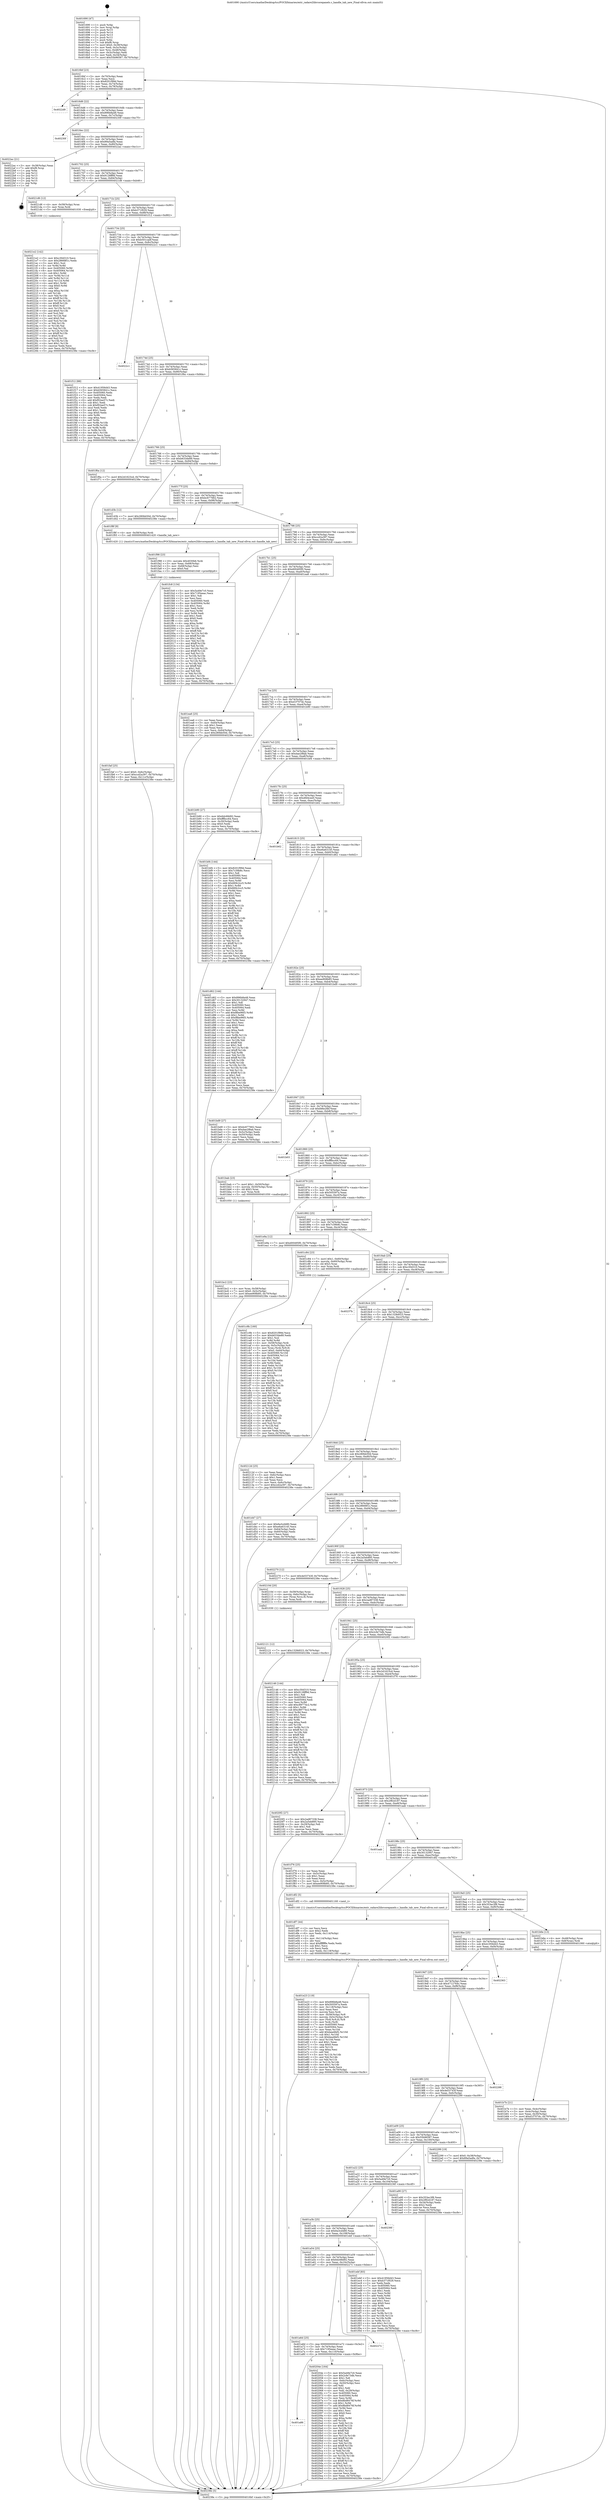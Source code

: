 digraph "0x401690" {
  label = "0x401690 (/mnt/c/Users/mathe/Desktop/tcc/POCII/binaries/extr_radare2librcorepanels.c_handle_tab_new_Final-ollvm.out::main(0))"
  labelloc = "t"
  node[shape=record]

  Entry [label="",width=0.3,height=0.3,shape=circle,fillcolor=black,style=filled]
  "0x4016bf" [label="{
     0x4016bf [23]\l
     | [instrs]\l
     &nbsp;&nbsp;0x4016bf \<+3\>: mov -0x70(%rbp),%eax\l
     &nbsp;&nbsp;0x4016c2 \<+2\>: mov %eax,%ecx\l
     &nbsp;&nbsp;0x4016c4 \<+6\>: sub $0x8201f99d,%ecx\l
     &nbsp;&nbsp;0x4016ca \<+3\>: mov %eax,-0x74(%rbp)\l
     &nbsp;&nbsp;0x4016cd \<+3\>: mov %ecx,-0x78(%rbp)\l
     &nbsp;&nbsp;0x4016d0 \<+6\>: je 00000000004022d9 \<main+0xc49\>\l
  }"]
  "0x4022d9" [label="{
     0x4022d9\l
  }", style=dashed]
  "0x4016d6" [label="{
     0x4016d6 [22]\l
     | [instrs]\l
     &nbsp;&nbsp;0x4016d6 \<+5\>: jmp 00000000004016db \<main+0x4b\>\l
     &nbsp;&nbsp;0x4016db \<+3\>: mov -0x74(%rbp),%eax\l
     &nbsp;&nbsp;0x4016de \<+5\>: sub $0x896b8a48,%eax\l
     &nbsp;&nbsp;0x4016e3 \<+3\>: mov %eax,-0x7c(%rbp)\l
     &nbsp;&nbsp;0x4016e6 \<+6\>: je 000000000040230f \<main+0xc7f\>\l
  }"]
  Exit [label="",width=0.3,height=0.3,shape=circle,fillcolor=black,style=filled,peripheries=2]
  "0x40230f" [label="{
     0x40230f\l
  }", style=dashed]
  "0x4016ec" [label="{
     0x4016ec [22]\l
     | [instrs]\l
     &nbsp;&nbsp;0x4016ec \<+5\>: jmp 00000000004016f1 \<main+0x61\>\l
     &nbsp;&nbsp;0x4016f1 \<+3\>: mov -0x74(%rbp),%eax\l
     &nbsp;&nbsp;0x4016f4 \<+5\>: sub $0x89a5adfa,%eax\l
     &nbsp;&nbsp;0x4016f9 \<+3\>: mov %eax,-0x80(%rbp)\l
     &nbsp;&nbsp;0x4016fc \<+6\>: je 00000000004022ac \<main+0xc1c\>\l
  }"]
  "0x4021e2" [label="{
     0x4021e2 [142]\l
     | [instrs]\l
     &nbsp;&nbsp;0x4021e2 \<+5\>: mov $0xc30d310,%ecx\l
     &nbsp;&nbsp;0x4021e7 \<+5\>: mov $0x28668f1c,%edx\l
     &nbsp;&nbsp;0x4021ec \<+3\>: mov $0x1,%sil\l
     &nbsp;&nbsp;0x4021ef \<+3\>: xor %r8d,%r8d\l
     &nbsp;&nbsp;0x4021f2 \<+8\>: mov 0x405060,%r9d\l
     &nbsp;&nbsp;0x4021fa \<+8\>: mov 0x405064,%r10d\l
     &nbsp;&nbsp;0x402202 \<+4\>: sub $0x1,%r8d\l
     &nbsp;&nbsp;0x402206 \<+3\>: mov %r9d,%r11d\l
     &nbsp;&nbsp;0x402209 \<+3\>: add %r8d,%r11d\l
     &nbsp;&nbsp;0x40220c \<+4\>: imul %r11d,%r9d\l
     &nbsp;&nbsp;0x402210 \<+4\>: and $0x1,%r9d\l
     &nbsp;&nbsp;0x402214 \<+4\>: cmp $0x0,%r9d\l
     &nbsp;&nbsp;0x402218 \<+3\>: sete %bl\l
     &nbsp;&nbsp;0x40221b \<+4\>: cmp $0xa,%r10d\l
     &nbsp;&nbsp;0x40221f \<+4\>: setl %r14b\l
     &nbsp;&nbsp;0x402223 \<+3\>: mov %bl,%r15b\l
     &nbsp;&nbsp;0x402226 \<+4\>: xor $0xff,%r15b\l
     &nbsp;&nbsp;0x40222a \<+3\>: mov %r14b,%r12b\l
     &nbsp;&nbsp;0x40222d \<+4\>: xor $0xff,%r12b\l
     &nbsp;&nbsp;0x402231 \<+4\>: xor $0x0,%sil\l
     &nbsp;&nbsp;0x402235 \<+3\>: mov %r15b,%r13b\l
     &nbsp;&nbsp;0x402238 \<+4\>: and $0x0,%r13b\l
     &nbsp;&nbsp;0x40223c \<+3\>: and %sil,%bl\l
     &nbsp;&nbsp;0x40223f \<+3\>: mov %r12b,%al\l
     &nbsp;&nbsp;0x402242 \<+2\>: and $0x0,%al\l
     &nbsp;&nbsp;0x402244 \<+3\>: and %sil,%r14b\l
     &nbsp;&nbsp;0x402247 \<+3\>: or %bl,%r13b\l
     &nbsp;&nbsp;0x40224a \<+3\>: or %r14b,%al\l
     &nbsp;&nbsp;0x40224d \<+3\>: xor %al,%r13b\l
     &nbsp;&nbsp;0x402250 \<+3\>: or %r12b,%r15b\l
     &nbsp;&nbsp;0x402253 \<+4\>: xor $0xff,%r15b\l
     &nbsp;&nbsp;0x402257 \<+4\>: or $0x0,%sil\l
     &nbsp;&nbsp;0x40225b \<+3\>: and %sil,%r15b\l
     &nbsp;&nbsp;0x40225e \<+3\>: or %r15b,%r13b\l
     &nbsp;&nbsp;0x402261 \<+4\>: test $0x1,%r13b\l
     &nbsp;&nbsp;0x402265 \<+3\>: cmovne %edx,%ecx\l
     &nbsp;&nbsp;0x402268 \<+3\>: mov %ecx,-0x70(%rbp)\l
     &nbsp;&nbsp;0x40226b \<+5\>: jmp 000000000040238e \<main+0xcfe\>\l
  }"]
  "0x4022ac" [label="{
     0x4022ac [21]\l
     | [instrs]\l
     &nbsp;&nbsp;0x4022ac \<+3\>: mov -0x38(%rbp),%eax\l
     &nbsp;&nbsp;0x4022af \<+7\>: add $0xf8,%rsp\l
     &nbsp;&nbsp;0x4022b6 \<+1\>: pop %rbx\l
     &nbsp;&nbsp;0x4022b7 \<+2\>: pop %r12\l
     &nbsp;&nbsp;0x4022b9 \<+2\>: pop %r13\l
     &nbsp;&nbsp;0x4022bb \<+2\>: pop %r14\l
     &nbsp;&nbsp;0x4022bd \<+2\>: pop %r15\l
     &nbsp;&nbsp;0x4022bf \<+1\>: pop %rbp\l
     &nbsp;&nbsp;0x4022c0 \<+1\>: ret\l
  }"]
  "0x401702" [label="{
     0x401702 [25]\l
     | [instrs]\l
     &nbsp;&nbsp;0x401702 \<+5\>: jmp 0000000000401707 \<main+0x77\>\l
     &nbsp;&nbsp;0x401707 \<+3\>: mov -0x74(%rbp),%eax\l
     &nbsp;&nbsp;0x40170a \<+5\>: sub $0x9128ff9d,%eax\l
     &nbsp;&nbsp;0x40170f \<+6\>: mov %eax,-0x84(%rbp)\l
     &nbsp;&nbsp;0x401715 \<+6\>: je 00000000004021d6 \<main+0xb46\>\l
  }"]
  "0x402121" [label="{
     0x402121 [12]\l
     | [instrs]\l
     &nbsp;&nbsp;0x402121 \<+7\>: movl $0x1328d023,-0x70(%rbp)\l
     &nbsp;&nbsp;0x402128 \<+5\>: jmp 000000000040238e \<main+0xcfe\>\l
  }"]
  "0x4021d6" [label="{
     0x4021d6 [12]\l
     | [instrs]\l
     &nbsp;&nbsp;0x4021d6 \<+4\>: mov -0x58(%rbp),%rax\l
     &nbsp;&nbsp;0x4021da \<+3\>: mov %rax,%rdi\l
     &nbsp;&nbsp;0x4021dd \<+5\>: call 0000000000401030 \<free@plt\>\l
     | [calls]\l
     &nbsp;&nbsp;0x401030 \{1\} (unknown)\l
  }"]
  "0x40171b" [label="{
     0x40171b [25]\l
     | [instrs]\l
     &nbsp;&nbsp;0x40171b \<+5\>: jmp 0000000000401720 \<main+0x90\>\l
     &nbsp;&nbsp;0x401720 \<+3\>: mov -0x74(%rbp),%eax\l
     &nbsp;&nbsp;0x401723 \<+5\>: sub $0xb371f029,%eax\l
     &nbsp;&nbsp;0x401728 \<+6\>: mov %eax,-0x88(%rbp)\l
     &nbsp;&nbsp;0x40172e \<+6\>: je 0000000000401f12 \<main+0x882\>\l
  }"]
  "0x401a86" [label="{
     0x401a86\l
  }", style=dashed]
  "0x401f12" [label="{
     0x401f12 [88]\l
     | [instrs]\l
     &nbsp;&nbsp;0x401f12 \<+5\>: mov $0x41956d43,%eax\l
     &nbsp;&nbsp;0x401f17 \<+5\>: mov $0xb565841c,%ecx\l
     &nbsp;&nbsp;0x401f1c \<+7\>: mov 0x405060,%edx\l
     &nbsp;&nbsp;0x401f23 \<+7\>: mov 0x405064,%esi\l
     &nbsp;&nbsp;0x401f2a \<+2\>: mov %edx,%edi\l
     &nbsp;&nbsp;0x401f2c \<+6\>: add $0xf02ee57c,%edi\l
     &nbsp;&nbsp;0x401f32 \<+3\>: sub $0x1,%edi\l
     &nbsp;&nbsp;0x401f35 \<+6\>: sub $0xf02ee57c,%edi\l
     &nbsp;&nbsp;0x401f3b \<+3\>: imul %edi,%edx\l
     &nbsp;&nbsp;0x401f3e \<+3\>: and $0x1,%edx\l
     &nbsp;&nbsp;0x401f41 \<+3\>: cmp $0x0,%edx\l
     &nbsp;&nbsp;0x401f44 \<+4\>: sete %r8b\l
     &nbsp;&nbsp;0x401f48 \<+3\>: cmp $0xa,%esi\l
     &nbsp;&nbsp;0x401f4b \<+4\>: setl %r9b\l
     &nbsp;&nbsp;0x401f4f \<+3\>: mov %r8b,%r10b\l
     &nbsp;&nbsp;0x401f52 \<+3\>: and %r9b,%r10b\l
     &nbsp;&nbsp;0x401f55 \<+3\>: xor %r9b,%r8b\l
     &nbsp;&nbsp;0x401f58 \<+3\>: or %r8b,%r10b\l
     &nbsp;&nbsp;0x401f5b \<+4\>: test $0x1,%r10b\l
     &nbsp;&nbsp;0x401f5f \<+3\>: cmovne %ecx,%eax\l
     &nbsp;&nbsp;0x401f62 \<+3\>: mov %eax,-0x70(%rbp)\l
     &nbsp;&nbsp;0x401f65 \<+5\>: jmp 000000000040238e \<main+0xcfe\>\l
  }"]
  "0x401734" [label="{
     0x401734 [25]\l
     | [instrs]\l
     &nbsp;&nbsp;0x401734 \<+5\>: jmp 0000000000401739 \<main+0xa9\>\l
     &nbsp;&nbsp;0x401739 \<+3\>: mov -0x74(%rbp),%eax\l
     &nbsp;&nbsp;0x40173c \<+5\>: sub $0xb501cadf,%eax\l
     &nbsp;&nbsp;0x401741 \<+6\>: mov %eax,-0x8c(%rbp)\l
     &nbsp;&nbsp;0x401747 \<+6\>: je 00000000004022c1 \<main+0xc31\>\l
  }"]
  "0x40204e" [label="{
     0x40204e [164]\l
     | [instrs]\l
     &nbsp;&nbsp;0x40204e \<+5\>: mov $0x5a49e7c0,%eax\l
     &nbsp;&nbsp;0x402053 \<+5\>: mov $0x2cfe73db,%ecx\l
     &nbsp;&nbsp;0x402058 \<+2\>: mov $0x1,%dl\l
     &nbsp;&nbsp;0x40205a \<+3\>: mov -0x6c(%rbp),%esi\l
     &nbsp;&nbsp;0x40205d \<+3\>: cmp -0x50(%rbp),%esi\l
     &nbsp;&nbsp;0x402060 \<+4\>: setl %dil\l
     &nbsp;&nbsp;0x402064 \<+4\>: and $0x1,%dil\l
     &nbsp;&nbsp;0x402068 \<+4\>: mov %dil,-0x29(%rbp)\l
     &nbsp;&nbsp;0x40206c \<+7\>: mov 0x405060,%esi\l
     &nbsp;&nbsp;0x402073 \<+8\>: mov 0x405064,%r8d\l
     &nbsp;&nbsp;0x40207b \<+3\>: mov %esi,%r9d\l
     &nbsp;&nbsp;0x40207e \<+7\>: sub $0x8bd8476f,%r9d\l
     &nbsp;&nbsp;0x402085 \<+4\>: sub $0x1,%r9d\l
     &nbsp;&nbsp;0x402089 \<+7\>: add $0x8bd8476f,%r9d\l
     &nbsp;&nbsp;0x402090 \<+4\>: imul %r9d,%esi\l
     &nbsp;&nbsp;0x402094 \<+3\>: and $0x1,%esi\l
     &nbsp;&nbsp;0x402097 \<+3\>: cmp $0x0,%esi\l
     &nbsp;&nbsp;0x40209a \<+4\>: sete %dil\l
     &nbsp;&nbsp;0x40209e \<+4\>: cmp $0xa,%r8d\l
     &nbsp;&nbsp;0x4020a2 \<+4\>: setl %r10b\l
     &nbsp;&nbsp;0x4020a6 \<+3\>: mov %dil,%r11b\l
     &nbsp;&nbsp;0x4020a9 \<+4\>: xor $0xff,%r11b\l
     &nbsp;&nbsp;0x4020ad \<+3\>: mov %r10b,%bl\l
     &nbsp;&nbsp;0x4020b0 \<+3\>: xor $0xff,%bl\l
     &nbsp;&nbsp;0x4020b3 \<+3\>: xor $0x1,%dl\l
     &nbsp;&nbsp;0x4020b6 \<+3\>: mov %r11b,%r14b\l
     &nbsp;&nbsp;0x4020b9 \<+4\>: and $0xff,%r14b\l
     &nbsp;&nbsp;0x4020bd \<+3\>: and %dl,%dil\l
     &nbsp;&nbsp;0x4020c0 \<+3\>: mov %bl,%r15b\l
     &nbsp;&nbsp;0x4020c3 \<+4\>: and $0xff,%r15b\l
     &nbsp;&nbsp;0x4020c7 \<+3\>: and %dl,%r10b\l
     &nbsp;&nbsp;0x4020ca \<+3\>: or %dil,%r14b\l
     &nbsp;&nbsp;0x4020cd \<+3\>: or %r10b,%r15b\l
     &nbsp;&nbsp;0x4020d0 \<+3\>: xor %r15b,%r14b\l
     &nbsp;&nbsp;0x4020d3 \<+3\>: or %bl,%r11b\l
     &nbsp;&nbsp;0x4020d6 \<+4\>: xor $0xff,%r11b\l
     &nbsp;&nbsp;0x4020da \<+3\>: or $0x1,%dl\l
     &nbsp;&nbsp;0x4020dd \<+3\>: and %dl,%r11b\l
     &nbsp;&nbsp;0x4020e0 \<+3\>: or %r11b,%r14b\l
     &nbsp;&nbsp;0x4020e3 \<+4\>: test $0x1,%r14b\l
     &nbsp;&nbsp;0x4020e7 \<+3\>: cmovne %ecx,%eax\l
     &nbsp;&nbsp;0x4020ea \<+3\>: mov %eax,-0x70(%rbp)\l
     &nbsp;&nbsp;0x4020ed \<+5\>: jmp 000000000040238e \<main+0xcfe\>\l
  }"]
  "0x4022c1" [label="{
     0x4022c1\l
  }", style=dashed]
  "0x40174d" [label="{
     0x40174d [25]\l
     | [instrs]\l
     &nbsp;&nbsp;0x40174d \<+5\>: jmp 0000000000401752 \<main+0xc2\>\l
     &nbsp;&nbsp;0x401752 \<+3\>: mov -0x74(%rbp),%eax\l
     &nbsp;&nbsp;0x401755 \<+5\>: sub $0xb565841c,%eax\l
     &nbsp;&nbsp;0x40175a \<+6\>: mov %eax,-0x90(%rbp)\l
     &nbsp;&nbsp;0x401760 \<+6\>: je 0000000000401f6a \<main+0x8da\>\l
  }"]
  "0x401a6d" [label="{
     0x401a6d [25]\l
     | [instrs]\l
     &nbsp;&nbsp;0x401a6d \<+5\>: jmp 0000000000401a72 \<main+0x3e2\>\l
     &nbsp;&nbsp;0x401a72 \<+3\>: mov -0x74(%rbp),%eax\l
     &nbsp;&nbsp;0x401a75 \<+5\>: sub $0x7195eeac,%eax\l
     &nbsp;&nbsp;0x401a7a \<+6\>: mov %eax,-0x110(%rbp)\l
     &nbsp;&nbsp;0x401a80 \<+6\>: je 000000000040204e \<main+0x9be\>\l
  }"]
  "0x401f6a" [label="{
     0x401f6a [12]\l
     | [instrs]\l
     &nbsp;&nbsp;0x401f6a \<+7\>: movl $0x2d1623cd,-0x70(%rbp)\l
     &nbsp;&nbsp;0x401f71 \<+5\>: jmp 000000000040238e \<main+0xcfe\>\l
  }"]
  "0x401766" [label="{
     0x401766 [25]\l
     | [instrs]\l
     &nbsp;&nbsp;0x401766 \<+5\>: jmp 000000000040176b \<main+0xdb\>\l
     &nbsp;&nbsp;0x40176b \<+3\>: mov -0x74(%rbp),%eax\l
     &nbsp;&nbsp;0x40176e \<+5\>: sub $0xb633de89,%eax\l
     &nbsp;&nbsp;0x401773 \<+6\>: mov %eax,-0x94(%rbp)\l
     &nbsp;&nbsp;0x401779 \<+6\>: je 0000000000401d3b \<main+0x6ab\>\l
  }"]
  "0x40227c" [label="{
     0x40227c\l
  }", style=dashed]
  "0x401d3b" [label="{
     0x401d3b [12]\l
     | [instrs]\l
     &nbsp;&nbsp;0x401d3b \<+7\>: movl $0x280bb50d,-0x70(%rbp)\l
     &nbsp;&nbsp;0x401d42 \<+5\>: jmp 000000000040238e \<main+0xcfe\>\l
  }"]
  "0x40177f" [label="{
     0x40177f [25]\l
     | [instrs]\l
     &nbsp;&nbsp;0x40177f \<+5\>: jmp 0000000000401784 \<main+0xf4\>\l
     &nbsp;&nbsp;0x401784 \<+3\>: mov -0x74(%rbp),%eax\l
     &nbsp;&nbsp;0x401787 \<+5\>: sub $0xbc677662,%eax\l
     &nbsp;&nbsp;0x40178c \<+6\>: mov %eax,-0x98(%rbp)\l
     &nbsp;&nbsp;0x401792 \<+6\>: je 0000000000401f8f \<main+0x8ff\>\l
  }"]
  "0x401faf" [label="{
     0x401faf [25]\l
     | [instrs]\l
     &nbsp;&nbsp;0x401faf \<+7\>: movl $0x0,-0x6c(%rbp)\l
     &nbsp;&nbsp;0x401fb6 \<+7\>: movl $0xccd2a397,-0x70(%rbp)\l
     &nbsp;&nbsp;0x401fbd \<+6\>: mov %eax,-0x11c(%rbp)\l
     &nbsp;&nbsp;0x401fc3 \<+5\>: jmp 000000000040238e \<main+0xcfe\>\l
  }"]
  "0x401f8f" [label="{
     0x401f8f [9]\l
     | [instrs]\l
     &nbsp;&nbsp;0x401f8f \<+4\>: mov -0x58(%rbp),%rdi\l
     &nbsp;&nbsp;0x401f93 \<+5\>: call 0000000000401420 \<handle_tab_new\>\l
     | [calls]\l
     &nbsp;&nbsp;0x401420 \{1\} (/mnt/c/Users/mathe/Desktop/tcc/POCII/binaries/extr_radare2librcorepanels.c_handle_tab_new_Final-ollvm.out::handle_tab_new)\l
  }"]
  "0x401798" [label="{
     0x401798 [25]\l
     | [instrs]\l
     &nbsp;&nbsp;0x401798 \<+5\>: jmp 000000000040179d \<main+0x10d\>\l
     &nbsp;&nbsp;0x40179d \<+3\>: mov -0x74(%rbp),%eax\l
     &nbsp;&nbsp;0x4017a0 \<+5\>: sub $0xccd2a397,%eax\l
     &nbsp;&nbsp;0x4017a5 \<+6\>: mov %eax,-0x9c(%rbp)\l
     &nbsp;&nbsp;0x4017ab \<+6\>: je 0000000000401fc8 \<main+0x938\>\l
  }"]
  "0x401f98" [label="{
     0x401f98 [23]\l
     | [instrs]\l
     &nbsp;&nbsp;0x401f98 \<+10\>: movabs $0x4030b6,%rdi\l
     &nbsp;&nbsp;0x401fa2 \<+3\>: mov %eax,-0x68(%rbp)\l
     &nbsp;&nbsp;0x401fa5 \<+3\>: mov -0x68(%rbp),%esi\l
     &nbsp;&nbsp;0x401fa8 \<+2\>: mov $0x0,%al\l
     &nbsp;&nbsp;0x401faa \<+5\>: call 0000000000401040 \<printf@plt\>\l
     | [calls]\l
     &nbsp;&nbsp;0x401040 \{1\} (unknown)\l
  }"]
  "0x401fc8" [label="{
     0x401fc8 [134]\l
     | [instrs]\l
     &nbsp;&nbsp;0x401fc8 \<+5\>: mov $0x5a49e7c0,%eax\l
     &nbsp;&nbsp;0x401fcd \<+5\>: mov $0x7195eeac,%ecx\l
     &nbsp;&nbsp;0x401fd2 \<+2\>: mov $0x1,%dl\l
     &nbsp;&nbsp;0x401fd4 \<+2\>: xor %esi,%esi\l
     &nbsp;&nbsp;0x401fd6 \<+7\>: mov 0x405060,%edi\l
     &nbsp;&nbsp;0x401fdd \<+8\>: mov 0x405064,%r8d\l
     &nbsp;&nbsp;0x401fe5 \<+3\>: sub $0x1,%esi\l
     &nbsp;&nbsp;0x401fe8 \<+3\>: mov %edi,%r9d\l
     &nbsp;&nbsp;0x401feb \<+3\>: add %esi,%r9d\l
     &nbsp;&nbsp;0x401fee \<+4\>: imul %r9d,%edi\l
     &nbsp;&nbsp;0x401ff2 \<+3\>: and $0x1,%edi\l
     &nbsp;&nbsp;0x401ff5 \<+3\>: cmp $0x0,%edi\l
     &nbsp;&nbsp;0x401ff8 \<+4\>: sete %r10b\l
     &nbsp;&nbsp;0x401ffc \<+4\>: cmp $0xa,%r8d\l
     &nbsp;&nbsp;0x402000 \<+4\>: setl %r11b\l
     &nbsp;&nbsp;0x402004 \<+3\>: mov %r10b,%bl\l
     &nbsp;&nbsp;0x402007 \<+3\>: xor $0xff,%bl\l
     &nbsp;&nbsp;0x40200a \<+3\>: mov %r11b,%r14b\l
     &nbsp;&nbsp;0x40200d \<+4\>: xor $0xff,%r14b\l
     &nbsp;&nbsp;0x402011 \<+3\>: xor $0x1,%dl\l
     &nbsp;&nbsp;0x402014 \<+3\>: mov %bl,%r15b\l
     &nbsp;&nbsp;0x402017 \<+4\>: and $0xff,%r15b\l
     &nbsp;&nbsp;0x40201b \<+3\>: and %dl,%r10b\l
     &nbsp;&nbsp;0x40201e \<+3\>: mov %r14b,%r12b\l
     &nbsp;&nbsp;0x402021 \<+4\>: and $0xff,%r12b\l
     &nbsp;&nbsp;0x402025 \<+3\>: and %dl,%r11b\l
     &nbsp;&nbsp;0x402028 \<+3\>: or %r10b,%r15b\l
     &nbsp;&nbsp;0x40202b \<+3\>: or %r11b,%r12b\l
     &nbsp;&nbsp;0x40202e \<+3\>: xor %r12b,%r15b\l
     &nbsp;&nbsp;0x402031 \<+3\>: or %r14b,%bl\l
     &nbsp;&nbsp;0x402034 \<+3\>: xor $0xff,%bl\l
     &nbsp;&nbsp;0x402037 \<+3\>: or $0x1,%dl\l
     &nbsp;&nbsp;0x40203a \<+2\>: and %dl,%bl\l
     &nbsp;&nbsp;0x40203c \<+3\>: or %bl,%r15b\l
     &nbsp;&nbsp;0x40203f \<+4\>: test $0x1,%r15b\l
     &nbsp;&nbsp;0x402043 \<+3\>: cmovne %ecx,%eax\l
     &nbsp;&nbsp;0x402046 \<+3\>: mov %eax,-0x70(%rbp)\l
     &nbsp;&nbsp;0x402049 \<+5\>: jmp 000000000040238e \<main+0xcfe\>\l
  }"]
  "0x4017b1" [label="{
     0x4017b1 [25]\l
     | [instrs]\l
     &nbsp;&nbsp;0x4017b1 \<+5\>: jmp 00000000004017b6 \<main+0x126\>\l
     &nbsp;&nbsp;0x4017b6 \<+3\>: mov -0x74(%rbp),%eax\l
     &nbsp;&nbsp;0x4017b9 \<+5\>: sub $0xd00495f0,%eax\l
     &nbsp;&nbsp;0x4017be \<+6\>: mov %eax,-0xa0(%rbp)\l
     &nbsp;&nbsp;0x4017c4 \<+6\>: je 0000000000401ea6 \<main+0x816\>\l
  }"]
  "0x401a54" [label="{
     0x401a54 [25]\l
     | [instrs]\l
     &nbsp;&nbsp;0x401a54 \<+5\>: jmp 0000000000401a59 \<main+0x3c9\>\l
     &nbsp;&nbsp;0x401a59 \<+3\>: mov -0x74(%rbp),%eax\l
     &nbsp;&nbsp;0x401a5c \<+5\>: sub $0x6dc68d92,%eax\l
     &nbsp;&nbsp;0x401a61 \<+6\>: mov %eax,-0x10c(%rbp)\l
     &nbsp;&nbsp;0x401a67 \<+6\>: je 000000000040227c \<main+0xbec\>\l
  }"]
  "0x401ea6" [label="{
     0x401ea6 [25]\l
     | [instrs]\l
     &nbsp;&nbsp;0x401ea6 \<+2\>: xor %eax,%eax\l
     &nbsp;&nbsp;0x401ea8 \<+3\>: mov -0x64(%rbp),%ecx\l
     &nbsp;&nbsp;0x401eab \<+3\>: sub $0x1,%eax\l
     &nbsp;&nbsp;0x401eae \<+2\>: sub %eax,%ecx\l
     &nbsp;&nbsp;0x401eb0 \<+3\>: mov %ecx,-0x64(%rbp)\l
     &nbsp;&nbsp;0x401eb3 \<+7\>: movl $0x280bb50d,-0x70(%rbp)\l
     &nbsp;&nbsp;0x401eba \<+5\>: jmp 000000000040238e \<main+0xcfe\>\l
  }"]
  "0x4017ca" [label="{
     0x4017ca [25]\l
     | [instrs]\l
     &nbsp;&nbsp;0x4017ca \<+5\>: jmp 00000000004017cf \<main+0x13f\>\l
     &nbsp;&nbsp;0x4017cf \<+3\>: mov -0x74(%rbp),%eax\l
     &nbsp;&nbsp;0x4017d2 \<+5\>: sub $0xd1f707dc,%eax\l
     &nbsp;&nbsp;0x4017d7 \<+6\>: mov %eax,-0xa4(%rbp)\l
     &nbsp;&nbsp;0x4017dd \<+6\>: je 0000000000401b90 \<main+0x500\>\l
  }"]
  "0x401ebf" [label="{
     0x401ebf [83]\l
     | [instrs]\l
     &nbsp;&nbsp;0x401ebf \<+5\>: mov $0x41956d43,%eax\l
     &nbsp;&nbsp;0x401ec4 \<+5\>: mov $0xb371f029,%ecx\l
     &nbsp;&nbsp;0x401ec9 \<+2\>: xor %edx,%edx\l
     &nbsp;&nbsp;0x401ecb \<+7\>: mov 0x405060,%esi\l
     &nbsp;&nbsp;0x401ed2 \<+7\>: mov 0x405064,%edi\l
     &nbsp;&nbsp;0x401ed9 \<+3\>: sub $0x1,%edx\l
     &nbsp;&nbsp;0x401edc \<+3\>: mov %esi,%r8d\l
     &nbsp;&nbsp;0x401edf \<+3\>: add %edx,%r8d\l
     &nbsp;&nbsp;0x401ee2 \<+4\>: imul %r8d,%esi\l
     &nbsp;&nbsp;0x401ee6 \<+3\>: and $0x1,%esi\l
     &nbsp;&nbsp;0x401ee9 \<+3\>: cmp $0x0,%esi\l
     &nbsp;&nbsp;0x401eec \<+4\>: sete %r9b\l
     &nbsp;&nbsp;0x401ef0 \<+3\>: cmp $0xa,%edi\l
     &nbsp;&nbsp;0x401ef3 \<+4\>: setl %r10b\l
     &nbsp;&nbsp;0x401ef7 \<+3\>: mov %r9b,%r11b\l
     &nbsp;&nbsp;0x401efa \<+3\>: and %r10b,%r11b\l
     &nbsp;&nbsp;0x401efd \<+3\>: xor %r10b,%r9b\l
     &nbsp;&nbsp;0x401f00 \<+3\>: or %r9b,%r11b\l
     &nbsp;&nbsp;0x401f03 \<+4\>: test $0x1,%r11b\l
     &nbsp;&nbsp;0x401f07 \<+3\>: cmovne %ecx,%eax\l
     &nbsp;&nbsp;0x401f0a \<+3\>: mov %eax,-0x70(%rbp)\l
     &nbsp;&nbsp;0x401f0d \<+5\>: jmp 000000000040238e \<main+0xcfe\>\l
  }"]
  "0x401b90" [label="{
     0x401b90 [27]\l
     | [instrs]\l
     &nbsp;&nbsp;0x401b90 \<+5\>: mov $0x6dc68d92,%eax\l
     &nbsp;&nbsp;0x401b95 \<+5\>: mov $0xfffbcc64,%ecx\l
     &nbsp;&nbsp;0x401b9a \<+3\>: mov -0x30(%rbp),%edx\l
     &nbsp;&nbsp;0x401b9d \<+3\>: cmp $0x0,%edx\l
     &nbsp;&nbsp;0x401ba0 \<+3\>: cmove %ecx,%eax\l
     &nbsp;&nbsp;0x401ba3 \<+3\>: mov %eax,-0x70(%rbp)\l
     &nbsp;&nbsp;0x401ba6 \<+5\>: jmp 000000000040238e \<main+0xcfe\>\l
  }"]
  "0x4017e3" [label="{
     0x4017e3 [25]\l
     | [instrs]\l
     &nbsp;&nbsp;0x4017e3 \<+5\>: jmp 00000000004017e8 \<main+0x158\>\l
     &nbsp;&nbsp;0x4017e8 \<+3\>: mov -0x74(%rbp),%eax\l
     &nbsp;&nbsp;0x4017eb \<+5\>: sub $0xdae2f8ab,%eax\l
     &nbsp;&nbsp;0x4017f0 \<+6\>: mov %eax,-0xa8(%rbp)\l
     &nbsp;&nbsp;0x4017f6 \<+6\>: je 0000000000401bf4 \<main+0x564\>\l
  }"]
  "0x401a3b" [label="{
     0x401a3b [25]\l
     | [instrs]\l
     &nbsp;&nbsp;0x401a3b \<+5\>: jmp 0000000000401a40 \<main+0x3b0\>\l
     &nbsp;&nbsp;0x401a40 \<+3\>: mov -0x74(%rbp),%eax\l
     &nbsp;&nbsp;0x401a43 \<+5\>: sub $0x6a3cd480,%eax\l
     &nbsp;&nbsp;0x401a48 \<+6\>: mov %eax,-0x108(%rbp)\l
     &nbsp;&nbsp;0x401a4e \<+6\>: je 0000000000401ebf \<main+0x82f\>\l
  }"]
  "0x401bf4" [label="{
     0x401bf4 [144]\l
     | [instrs]\l
     &nbsp;&nbsp;0x401bf4 \<+5\>: mov $0x8201f99d,%eax\l
     &nbsp;&nbsp;0x401bf9 \<+5\>: mov $0x7c39b8c,%ecx\l
     &nbsp;&nbsp;0x401bfe \<+2\>: mov $0x1,%dl\l
     &nbsp;&nbsp;0x401c00 \<+7\>: mov 0x405060,%esi\l
     &nbsp;&nbsp;0x401c07 \<+7\>: mov 0x405064,%edi\l
     &nbsp;&nbsp;0x401c0e \<+3\>: mov %esi,%r8d\l
     &nbsp;&nbsp;0x401c11 \<+7\>: add $0x669c2cc5,%r8d\l
     &nbsp;&nbsp;0x401c18 \<+4\>: sub $0x1,%r8d\l
     &nbsp;&nbsp;0x401c1c \<+7\>: sub $0x669c2cc5,%r8d\l
     &nbsp;&nbsp;0x401c23 \<+4\>: imul %r8d,%esi\l
     &nbsp;&nbsp;0x401c27 \<+3\>: and $0x1,%esi\l
     &nbsp;&nbsp;0x401c2a \<+3\>: cmp $0x0,%esi\l
     &nbsp;&nbsp;0x401c2d \<+4\>: sete %r9b\l
     &nbsp;&nbsp;0x401c31 \<+3\>: cmp $0xa,%edi\l
     &nbsp;&nbsp;0x401c34 \<+4\>: setl %r10b\l
     &nbsp;&nbsp;0x401c38 \<+3\>: mov %r9b,%r11b\l
     &nbsp;&nbsp;0x401c3b \<+4\>: xor $0xff,%r11b\l
     &nbsp;&nbsp;0x401c3f \<+3\>: mov %r10b,%bl\l
     &nbsp;&nbsp;0x401c42 \<+3\>: xor $0xff,%bl\l
     &nbsp;&nbsp;0x401c45 \<+3\>: xor $0x1,%dl\l
     &nbsp;&nbsp;0x401c48 \<+3\>: mov %r11b,%r14b\l
     &nbsp;&nbsp;0x401c4b \<+4\>: and $0xff,%r14b\l
     &nbsp;&nbsp;0x401c4f \<+3\>: and %dl,%r9b\l
     &nbsp;&nbsp;0x401c52 \<+3\>: mov %bl,%r15b\l
     &nbsp;&nbsp;0x401c55 \<+4\>: and $0xff,%r15b\l
     &nbsp;&nbsp;0x401c59 \<+3\>: and %dl,%r10b\l
     &nbsp;&nbsp;0x401c5c \<+3\>: or %r9b,%r14b\l
     &nbsp;&nbsp;0x401c5f \<+3\>: or %r10b,%r15b\l
     &nbsp;&nbsp;0x401c62 \<+3\>: xor %r15b,%r14b\l
     &nbsp;&nbsp;0x401c65 \<+3\>: or %bl,%r11b\l
     &nbsp;&nbsp;0x401c68 \<+4\>: xor $0xff,%r11b\l
     &nbsp;&nbsp;0x401c6c \<+3\>: or $0x1,%dl\l
     &nbsp;&nbsp;0x401c6f \<+3\>: and %dl,%r11b\l
     &nbsp;&nbsp;0x401c72 \<+3\>: or %r11b,%r14b\l
     &nbsp;&nbsp;0x401c75 \<+4\>: test $0x1,%r14b\l
     &nbsp;&nbsp;0x401c79 \<+3\>: cmovne %ecx,%eax\l
     &nbsp;&nbsp;0x401c7c \<+3\>: mov %eax,-0x70(%rbp)\l
     &nbsp;&nbsp;0x401c7f \<+5\>: jmp 000000000040238e \<main+0xcfe\>\l
  }"]
  "0x4017fc" [label="{
     0x4017fc [25]\l
     | [instrs]\l
     &nbsp;&nbsp;0x4017fc \<+5\>: jmp 0000000000401801 \<main+0x171\>\l
     &nbsp;&nbsp;0x401801 \<+3\>: mov -0x74(%rbp),%eax\l
     &nbsp;&nbsp;0x401804 \<+5\>: sub $0xdfd4cee0,%eax\l
     &nbsp;&nbsp;0x401809 \<+6\>: mov %eax,-0xac(%rbp)\l
     &nbsp;&nbsp;0x40180f \<+6\>: je 0000000000401b62 \<main+0x4d2\>\l
  }"]
  "0x40236f" [label="{
     0x40236f\l
  }", style=dashed]
  "0x401b62" [label="{
     0x401b62\l
  }", style=dashed]
  "0x401815" [label="{
     0x401815 [25]\l
     | [instrs]\l
     &nbsp;&nbsp;0x401815 \<+5\>: jmp 000000000040181a \<main+0x18a\>\l
     &nbsp;&nbsp;0x40181a \<+3\>: mov -0x74(%rbp),%eax\l
     &nbsp;&nbsp;0x40181d \<+5\>: sub $0xe6a63145,%eax\l
     &nbsp;&nbsp;0x401822 \<+6\>: mov %eax,-0xb0(%rbp)\l
     &nbsp;&nbsp;0x401828 \<+6\>: je 0000000000401d62 \<main+0x6d2\>\l
  }"]
  "0x401e23" [label="{
     0x401e23 [119]\l
     | [instrs]\l
     &nbsp;&nbsp;0x401e23 \<+5\>: mov $0x896b8a48,%ecx\l
     &nbsp;&nbsp;0x401e28 \<+5\>: mov $0x505597a,%edx\l
     &nbsp;&nbsp;0x401e2d \<+6\>: mov -0x118(%rbp),%esi\l
     &nbsp;&nbsp;0x401e33 \<+3\>: imul %eax,%esi\l
     &nbsp;&nbsp;0x401e36 \<+3\>: movslq %esi,%rdi\l
     &nbsp;&nbsp;0x401e39 \<+4\>: mov -0x58(%rbp),%r8\l
     &nbsp;&nbsp;0x401e3d \<+4\>: movslq -0x5c(%rbp),%r9\l
     &nbsp;&nbsp;0x401e41 \<+4\>: mov (%r8,%r9,8),%r8\l
     &nbsp;&nbsp;0x401e45 \<+3\>: mov %rdi,(%r8)\l
     &nbsp;&nbsp;0x401e48 \<+7\>: mov 0x405060,%eax\l
     &nbsp;&nbsp;0x401e4f \<+7\>: mov 0x405064,%esi\l
     &nbsp;&nbsp;0x401e56 \<+3\>: mov %eax,%r10d\l
     &nbsp;&nbsp;0x401e59 \<+7\>: add $0xbea4fef2,%r10d\l
     &nbsp;&nbsp;0x401e60 \<+4\>: sub $0x1,%r10d\l
     &nbsp;&nbsp;0x401e64 \<+7\>: sub $0xbea4fef2,%r10d\l
     &nbsp;&nbsp;0x401e6b \<+4\>: imul %r10d,%eax\l
     &nbsp;&nbsp;0x401e6f \<+3\>: and $0x1,%eax\l
     &nbsp;&nbsp;0x401e72 \<+3\>: cmp $0x0,%eax\l
     &nbsp;&nbsp;0x401e75 \<+4\>: sete %r11b\l
     &nbsp;&nbsp;0x401e79 \<+3\>: cmp $0xa,%esi\l
     &nbsp;&nbsp;0x401e7c \<+3\>: setl %bl\l
     &nbsp;&nbsp;0x401e7f \<+3\>: mov %r11b,%r14b\l
     &nbsp;&nbsp;0x401e82 \<+3\>: and %bl,%r14b\l
     &nbsp;&nbsp;0x401e85 \<+3\>: xor %bl,%r11b\l
     &nbsp;&nbsp;0x401e88 \<+3\>: or %r11b,%r14b\l
     &nbsp;&nbsp;0x401e8b \<+4\>: test $0x1,%r14b\l
     &nbsp;&nbsp;0x401e8f \<+3\>: cmovne %edx,%ecx\l
     &nbsp;&nbsp;0x401e92 \<+3\>: mov %ecx,-0x70(%rbp)\l
     &nbsp;&nbsp;0x401e95 \<+5\>: jmp 000000000040238e \<main+0xcfe\>\l
  }"]
  "0x401d62" [label="{
     0x401d62 [144]\l
     | [instrs]\l
     &nbsp;&nbsp;0x401d62 \<+5\>: mov $0x896b8a48,%eax\l
     &nbsp;&nbsp;0x401d67 \<+5\>: mov $0x30132947,%ecx\l
     &nbsp;&nbsp;0x401d6c \<+2\>: mov $0x1,%dl\l
     &nbsp;&nbsp;0x401d6e \<+7\>: mov 0x405060,%esi\l
     &nbsp;&nbsp;0x401d75 \<+7\>: mov 0x405064,%edi\l
     &nbsp;&nbsp;0x401d7c \<+3\>: mov %esi,%r8d\l
     &nbsp;&nbsp;0x401d7f \<+7\>: add $0xf8be96f3,%r8d\l
     &nbsp;&nbsp;0x401d86 \<+4\>: sub $0x1,%r8d\l
     &nbsp;&nbsp;0x401d8a \<+7\>: sub $0xf8be96f3,%r8d\l
     &nbsp;&nbsp;0x401d91 \<+4\>: imul %r8d,%esi\l
     &nbsp;&nbsp;0x401d95 \<+3\>: and $0x1,%esi\l
     &nbsp;&nbsp;0x401d98 \<+3\>: cmp $0x0,%esi\l
     &nbsp;&nbsp;0x401d9b \<+4\>: sete %r9b\l
     &nbsp;&nbsp;0x401d9f \<+3\>: cmp $0xa,%edi\l
     &nbsp;&nbsp;0x401da2 \<+4\>: setl %r10b\l
     &nbsp;&nbsp;0x401da6 \<+3\>: mov %r9b,%r11b\l
     &nbsp;&nbsp;0x401da9 \<+4\>: xor $0xff,%r11b\l
     &nbsp;&nbsp;0x401dad \<+3\>: mov %r10b,%bl\l
     &nbsp;&nbsp;0x401db0 \<+3\>: xor $0xff,%bl\l
     &nbsp;&nbsp;0x401db3 \<+3\>: xor $0x1,%dl\l
     &nbsp;&nbsp;0x401db6 \<+3\>: mov %r11b,%r14b\l
     &nbsp;&nbsp;0x401db9 \<+4\>: and $0xff,%r14b\l
     &nbsp;&nbsp;0x401dbd \<+3\>: and %dl,%r9b\l
     &nbsp;&nbsp;0x401dc0 \<+3\>: mov %bl,%r15b\l
     &nbsp;&nbsp;0x401dc3 \<+4\>: and $0xff,%r15b\l
     &nbsp;&nbsp;0x401dc7 \<+3\>: and %dl,%r10b\l
     &nbsp;&nbsp;0x401dca \<+3\>: or %r9b,%r14b\l
     &nbsp;&nbsp;0x401dcd \<+3\>: or %r10b,%r15b\l
     &nbsp;&nbsp;0x401dd0 \<+3\>: xor %r15b,%r14b\l
     &nbsp;&nbsp;0x401dd3 \<+3\>: or %bl,%r11b\l
     &nbsp;&nbsp;0x401dd6 \<+4\>: xor $0xff,%r11b\l
     &nbsp;&nbsp;0x401dda \<+3\>: or $0x1,%dl\l
     &nbsp;&nbsp;0x401ddd \<+3\>: and %dl,%r11b\l
     &nbsp;&nbsp;0x401de0 \<+3\>: or %r11b,%r14b\l
     &nbsp;&nbsp;0x401de3 \<+4\>: test $0x1,%r14b\l
     &nbsp;&nbsp;0x401de7 \<+3\>: cmovne %ecx,%eax\l
     &nbsp;&nbsp;0x401dea \<+3\>: mov %eax,-0x70(%rbp)\l
     &nbsp;&nbsp;0x401ded \<+5\>: jmp 000000000040238e \<main+0xcfe\>\l
  }"]
  "0x40182e" [label="{
     0x40182e [25]\l
     | [instrs]\l
     &nbsp;&nbsp;0x40182e \<+5\>: jmp 0000000000401833 \<main+0x1a3\>\l
     &nbsp;&nbsp;0x401833 \<+3\>: mov -0x74(%rbp),%eax\l
     &nbsp;&nbsp;0x401836 \<+5\>: sub $0xee908b85,%eax\l
     &nbsp;&nbsp;0x40183b \<+6\>: mov %eax,-0xb4(%rbp)\l
     &nbsp;&nbsp;0x401841 \<+6\>: je 0000000000401bd9 \<main+0x549\>\l
  }"]
  "0x401df7" [label="{
     0x401df7 [44]\l
     | [instrs]\l
     &nbsp;&nbsp;0x401df7 \<+2\>: xor %ecx,%ecx\l
     &nbsp;&nbsp;0x401df9 \<+5\>: mov $0x2,%edx\l
     &nbsp;&nbsp;0x401dfe \<+6\>: mov %edx,-0x114(%rbp)\l
     &nbsp;&nbsp;0x401e04 \<+1\>: cltd\l
     &nbsp;&nbsp;0x401e05 \<+6\>: mov -0x114(%rbp),%esi\l
     &nbsp;&nbsp;0x401e0b \<+2\>: idiv %esi\l
     &nbsp;&nbsp;0x401e0d \<+6\>: imul $0xfffffffe,%edx,%edx\l
     &nbsp;&nbsp;0x401e13 \<+3\>: sub $0x1,%ecx\l
     &nbsp;&nbsp;0x401e16 \<+2\>: sub %ecx,%edx\l
     &nbsp;&nbsp;0x401e18 \<+6\>: mov %edx,-0x118(%rbp)\l
     &nbsp;&nbsp;0x401e1e \<+5\>: call 0000000000401160 \<next_i\>\l
     | [calls]\l
     &nbsp;&nbsp;0x401160 \{1\} (/mnt/c/Users/mathe/Desktop/tcc/POCII/binaries/extr_radare2librcorepanels.c_handle_tab_new_Final-ollvm.out::next_i)\l
  }"]
  "0x401bd9" [label="{
     0x401bd9 [27]\l
     | [instrs]\l
     &nbsp;&nbsp;0x401bd9 \<+5\>: mov $0xbc677662,%eax\l
     &nbsp;&nbsp;0x401bde \<+5\>: mov $0xdae2f8ab,%ecx\l
     &nbsp;&nbsp;0x401be3 \<+3\>: mov -0x5c(%rbp),%edx\l
     &nbsp;&nbsp;0x401be6 \<+3\>: cmp -0x50(%rbp),%edx\l
     &nbsp;&nbsp;0x401be9 \<+3\>: cmovl %ecx,%eax\l
     &nbsp;&nbsp;0x401bec \<+3\>: mov %eax,-0x70(%rbp)\l
     &nbsp;&nbsp;0x401bef \<+5\>: jmp 000000000040238e \<main+0xcfe\>\l
  }"]
  "0x401847" [label="{
     0x401847 [25]\l
     | [instrs]\l
     &nbsp;&nbsp;0x401847 \<+5\>: jmp 000000000040184c \<main+0x1bc\>\l
     &nbsp;&nbsp;0x40184c \<+3\>: mov -0x74(%rbp),%eax\l
     &nbsp;&nbsp;0x40184f \<+5\>: sub $0xfd6e2fbf,%eax\l
     &nbsp;&nbsp;0x401854 \<+6\>: mov %eax,-0xb8(%rbp)\l
     &nbsp;&nbsp;0x40185a \<+6\>: je 0000000000401b03 \<main+0x473\>\l
  }"]
  "0x401c9b" [label="{
     0x401c9b [160]\l
     | [instrs]\l
     &nbsp;&nbsp;0x401c9b \<+5\>: mov $0x8201f99d,%ecx\l
     &nbsp;&nbsp;0x401ca0 \<+5\>: mov $0xb633de89,%edx\l
     &nbsp;&nbsp;0x401ca5 \<+3\>: mov $0x1,%sil\l
     &nbsp;&nbsp;0x401ca8 \<+3\>: xor %r8d,%r8d\l
     &nbsp;&nbsp;0x401cab \<+4\>: mov -0x58(%rbp),%rdi\l
     &nbsp;&nbsp;0x401caf \<+4\>: movslq -0x5c(%rbp),%r9\l
     &nbsp;&nbsp;0x401cb3 \<+4\>: mov %rax,(%rdi,%r9,8)\l
     &nbsp;&nbsp;0x401cb7 \<+7\>: movl $0x0,-0x64(%rbp)\l
     &nbsp;&nbsp;0x401cbe \<+8\>: mov 0x405060,%r10d\l
     &nbsp;&nbsp;0x401cc6 \<+8\>: mov 0x405064,%r11d\l
     &nbsp;&nbsp;0x401cce \<+4\>: sub $0x1,%r8d\l
     &nbsp;&nbsp;0x401cd2 \<+3\>: mov %r10d,%ebx\l
     &nbsp;&nbsp;0x401cd5 \<+3\>: add %r8d,%ebx\l
     &nbsp;&nbsp;0x401cd8 \<+4\>: imul %ebx,%r10d\l
     &nbsp;&nbsp;0x401cdc \<+4\>: and $0x1,%r10d\l
     &nbsp;&nbsp;0x401ce0 \<+4\>: cmp $0x0,%r10d\l
     &nbsp;&nbsp;0x401ce4 \<+4\>: sete %r14b\l
     &nbsp;&nbsp;0x401ce8 \<+4\>: cmp $0xa,%r11d\l
     &nbsp;&nbsp;0x401cec \<+4\>: setl %r15b\l
     &nbsp;&nbsp;0x401cf0 \<+3\>: mov %r14b,%r12b\l
     &nbsp;&nbsp;0x401cf3 \<+4\>: xor $0xff,%r12b\l
     &nbsp;&nbsp;0x401cf7 \<+3\>: mov %r15b,%r13b\l
     &nbsp;&nbsp;0x401cfa \<+4\>: xor $0xff,%r13b\l
     &nbsp;&nbsp;0x401cfe \<+4\>: xor $0x0,%sil\l
     &nbsp;&nbsp;0x401d02 \<+3\>: mov %r12b,%al\l
     &nbsp;&nbsp;0x401d05 \<+2\>: and $0x0,%al\l
     &nbsp;&nbsp;0x401d07 \<+3\>: and %sil,%r14b\l
     &nbsp;&nbsp;0x401d0a \<+3\>: mov %r13b,%dil\l
     &nbsp;&nbsp;0x401d0d \<+4\>: and $0x0,%dil\l
     &nbsp;&nbsp;0x401d11 \<+3\>: and %sil,%r15b\l
     &nbsp;&nbsp;0x401d14 \<+3\>: or %r14b,%al\l
     &nbsp;&nbsp;0x401d17 \<+3\>: or %r15b,%dil\l
     &nbsp;&nbsp;0x401d1a \<+3\>: xor %dil,%al\l
     &nbsp;&nbsp;0x401d1d \<+3\>: or %r13b,%r12b\l
     &nbsp;&nbsp;0x401d20 \<+4\>: xor $0xff,%r12b\l
     &nbsp;&nbsp;0x401d24 \<+4\>: or $0x0,%sil\l
     &nbsp;&nbsp;0x401d28 \<+3\>: and %sil,%r12b\l
     &nbsp;&nbsp;0x401d2b \<+3\>: or %r12b,%al\l
     &nbsp;&nbsp;0x401d2e \<+2\>: test $0x1,%al\l
     &nbsp;&nbsp;0x401d30 \<+3\>: cmovne %edx,%ecx\l
     &nbsp;&nbsp;0x401d33 \<+3\>: mov %ecx,-0x70(%rbp)\l
     &nbsp;&nbsp;0x401d36 \<+5\>: jmp 000000000040238e \<main+0xcfe\>\l
  }"]
  "0x401b03" [label="{
     0x401b03\l
  }", style=dashed]
  "0x401860" [label="{
     0x401860 [25]\l
     | [instrs]\l
     &nbsp;&nbsp;0x401860 \<+5\>: jmp 0000000000401865 \<main+0x1d5\>\l
     &nbsp;&nbsp;0x401865 \<+3\>: mov -0x74(%rbp),%eax\l
     &nbsp;&nbsp;0x401868 \<+5\>: sub $0xfffbcc64,%eax\l
     &nbsp;&nbsp;0x40186d \<+6\>: mov %eax,-0xbc(%rbp)\l
     &nbsp;&nbsp;0x401873 \<+6\>: je 0000000000401bab \<main+0x51b\>\l
  }"]
  "0x401bc2" [label="{
     0x401bc2 [23]\l
     | [instrs]\l
     &nbsp;&nbsp;0x401bc2 \<+4\>: mov %rax,-0x58(%rbp)\l
     &nbsp;&nbsp;0x401bc6 \<+7\>: movl $0x0,-0x5c(%rbp)\l
     &nbsp;&nbsp;0x401bcd \<+7\>: movl $0xee908b85,-0x70(%rbp)\l
     &nbsp;&nbsp;0x401bd4 \<+5\>: jmp 000000000040238e \<main+0xcfe\>\l
  }"]
  "0x401bab" [label="{
     0x401bab [23]\l
     | [instrs]\l
     &nbsp;&nbsp;0x401bab \<+7\>: movl $0x1,-0x50(%rbp)\l
     &nbsp;&nbsp;0x401bb2 \<+4\>: movslq -0x50(%rbp),%rax\l
     &nbsp;&nbsp;0x401bb6 \<+4\>: shl $0x3,%rax\l
     &nbsp;&nbsp;0x401bba \<+3\>: mov %rax,%rdi\l
     &nbsp;&nbsp;0x401bbd \<+5\>: call 0000000000401050 \<malloc@plt\>\l
     | [calls]\l
     &nbsp;&nbsp;0x401050 \{1\} (unknown)\l
  }"]
  "0x401879" [label="{
     0x401879 [25]\l
     | [instrs]\l
     &nbsp;&nbsp;0x401879 \<+5\>: jmp 000000000040187e \<main+0x1ee\>\l
     &nbsp;&nbsp;0x40187e \<+3\>: mov -0x74(%rbp),%eax\l
     &nbsp;&nbsp;0x401881 \<+5\>: sub $0x505597a,%eax\l
     &nbsp;&nbsp;0x401886 \<+6\>: mov %eax,-0xc0(%rbp)\l
     &nbsp;&nbsp;0x40188c \<+6\>: je 0000000000401e9a \<main+0x80a\>\l
  }"]
  "0x401b7b" [label="{
     0x401b7b [21]\l
     | [instrs]\l
     &nbsp;&nbsp;0x401b7b \<+3\>: mov %eax,-0x4c(%rbp)\l
     &nbsp;&nbsp;0x401b7e \<+3\>: mov -0x4c(%rbp),%eax\l
     &nbsp;&nbsp;0x401b81 \<+3\>: mov %eax,-0x30(%rbp)\l
     &nbsp;&nbsp;0x401b84 \<+7\>: movl $0xd1f707dc,-0x70(%rbp)\l
     &nbsp;&nbsp;0x401b8b \<+5\>: jmp 000000000040238e \<main+0xcfe\>\l
  }"]
  "0x401e9a" [label="{
     0x401e9a [12]\l
     | [instrs]\l
     &nbsp;&nbsp;0x401e9a \<+7\>: movl $0xd00495f0,-0x70(%rbp)\l
     &nbsp;&nbsp;0x401ea1 \<+5\>: jmp 000000000040238e \<main+0xcfe\>\l
  }"]
  "0x401892" [label="{
     0x401892 [25]\l
     | [instrs]\l
     &nbsp;&nbsp;0x401892 \<+5\>: jmp 0000000000401897 \<main+0x207\>\l
     &nbsp;&nbsp;0x401897 \<+3\>: mov -0x74(%rbp),%eax\l
     &nbsp;&nbsp;0x40189a \<+5\>: sub $0x7c39b8c,%eax\l
     &nbsp;&nbsp;0x40189f \<+6\>: mov %eax,-0xc4(%rbp)\l
     &nbsp;&nbsp;0x4018a5 \<+6\>: je 0000000000401c84 \<main+0x5f4\>\l
  }"]
  "0x401690" [label="{
     0x401690 [47]\l
     | [instrs]\l
     &nbsp;&nbsp;0x401690 \<+1\>: push %rbp\l
     &nbsp;&nbsp;0x401691 \<+3\>: mov %rsp,%rbp\l
     &nbsp;&nbsp;0x401694 \<+2\>: push %r15\l
     &nbsp;&nbsp;0x401696 \<+2\>: push %r14\l
     &nbsp;&nbsp;0x401698 \<+2\>: push %r13\l
     &nbsp;&nbsp;0x40169a \<+2\>: push %r12\l
     &nbsp;&nbsp;0x40169c \<+1\>: push %rbx\l
     &nbsp;&nbsp;0x40169d \<+7\>: sub $0xf8,%rsp\l
     &nbsp;&nbsp;0x4016a4 \<+7\>: movl $0x0,-0x38(%rbp)\l
     &nbsp;&nbsp;0x4016ab \<+3\>: mov %edi,-0x3c(%rbp)\l
     &nbsp;&nbsp;0x4016ae \<+4\>: mov %rsi,-0x48(%rbp)\l
     &nbsp;&nbsp;0x4016b2 \<+3\>: mov -0x3c(%rbp),%edi\l
     &nbsp;&nbsp;0x4016b5 \<+3\>: mov %edi,-0x34(%rbp)\l
     &nbsp;&nbsp;0x4016b8 \<+7\>: movl $0x55b96587,-0x70(%rbp)\l
  }"]
  "0x401c84" [label="{
     0x401c84 [23]\l
     | [instrs]\l
     &nbsp;&nbsp;0x401c84 \<+7\>: movl $0x1,-0x60(%rbp)\l
     &nbsp;&nbsp;0x401c8b \<+4\>: movslq -0x60(%rbp),%rax\l
     &nbsp;&nbsp;0x401c8f \<+4\>: shl $0x3,%rax\l
     &nbsp;&nbsp;0x401c93 \<+3\>: mov %rax,%rdi\l
     &nbsp;&nbsp;0x401c96 \<+5\>: call 0000000000401050 \<malloc@plt\>\l
     | [calls]\l
     &nbsp;&nbsp;0x401050 \{1\} (unknown)\l
  }"]
  "0x4018ab" [label="{
     0x4018ab [25]\l
     | [instrs]\l
     &nbsp;&nbsp;0x4018ab \<+5\>: jmp 00000000004018b0 \<main+0x220\>\l
     &nbsp;&nbsp;0x4018b0 \<+3\>: mov -0x74(%rbp),%eax\l
     &nbsp;&nbsp;0x4018b3 \<+5\>: sub $0xc30d310,%eax\l
     &nbsp;&nbsp;0x4018b8 \<+6\>: mov %eax,-0xc8(%rbp)\l
     &nbsp;&nbsp;0x4018be \<+6\>: je 000000000040237b \<main+0xceb\>\l
  }"]
  "0x40238e" [label="{
     0x40238e [5]\l
     | [instrs]\l
     &nbsp;&nbsp;0x40238e \<+5\>: jmp 00000000004016bf \<main+0x2f\>\l
  }"]
  "0x40237b" [label="{
     0x40237b\l
  }", style=dashed]
  "0x4018c4" [label="{
     0x4018c4 [25]\l
     | [instrs]\l
     &nbsp;&nbsp;0x4018c4 \<+5\>: jmp 00000000004018c9 \<main+0x239\>\l
     &nbsp;&nbsp;0x4018c9 \<+3\>: mov -0x74(%rbp),%eax\l
     &nbsp;&nbsp;0x4018cc \<+5\>: sub $0x1328d023,%eax\l
     &nbsp;&nbsp;0x4018d1 \<+6\>: mov %eax,-0xcc(%rbp)\l
     &nbsp;&nbsp;0x4018d7 \<+6\>: je 000000000040212d \<main+0xa9d\>\l
  }"]
  "0x401a22" [label="{
     0x401a22 [25]\l
     | [instrs]\l
     &nbsp;&nbsp;0x401a22 \<+5\>: jmp 0000000000401a27 \<main+0x397\>\l
     &nbsp;&nbsp;0x401a27 \<+3\>: mov -0x74(%rbp),%eax\l
     &nbsp;&nbsp;0x401a2a \<+5\>: sub $0x5a49e7c0,%eax\l
     &nbsp;&nbsp;0x401a2f \<+6\>: mov %eax,-0x104(%rbp)\l
     &nbsp;&nbsp;0x401a35 \<+6\>: je 000000000040236f \<main+0xcdf\>\l
  }"]
  "0x40212d" [label="{
     0x40212d [25]\l
     | [instrs]\l
     &nbsp;&nbsp;0x40212d \<+2\>: xor %eax,%eax\l
     &nbsp;&nbsp;0x40212f \<+3\>: mov -0x6c(%rbp),%ecx\l
     &nbsp;&nbsp;0x402132 \<+3\>: sub $0x1,%eax\l
     &nbsp;&nbsp;0x402135 \<+2\>: sub %eax,%ecx\l
     &nbsp;&nbsp;0x402137 \<+3\>: mov %ecx,-0x6c(%rbp)\l
     &nbsp;&nbsp;0x40213a \<+7\>: movl $0xccd2a397,-0x70(%rbp)\l
     &nbsp;&nbsp;0x402141 \<+5\>: jmp 000000000040238e \<main+0xcfe\>\l
  }"]
  "0x4018dd" [label="{
     0x4018dd [25]\l
     | [instrs]\l
     &nbsp;&nbsp;0x4018dd \<+5\>: jmp 00000000004018e2 \<main+0x252\>\l
     &nbsp;&nbsp;0x4018e2 \<+3\>: mov -0x74(%rbp),%eax\l
     &nbsp;&nbsp;0x4018e5 \<+5\>: sub $0x280bb50d,%eax\l
     &nbsp;&nbsp;0x4018ea \<+6\>: mov %eax,-0xd0(%rbp)\l
     &nbsp;&nbsp;0x4018f0 \<+6\>: je 0000000000401d47 \<main+0x6b7\>\l
  }"]
  "0x401a90" [label="{
     0x401a90 [27]\l
     | [instrs]\l
     &nbsp;&nbsp;0x401a90 \<+5\>: mov $0x353ec3f8,%eax\l
     &nbsp;&nbsp;0x401a95 \<+5\>: mov $0x2f82d187,%ecx\l
     &nbsp;&nbsp;0x401a9a \<+3\>: mov -0x34(%rbp),%edx\l
     &nbsp;&nbsp;0x401a9d \<+3\>: cmp $0x2,%edx\l
     &nbsp;&nbsp;0x401aa0 \<+3\>: cmovne %ecx,%eax\l
     &nbsp;&nbsp;0x401aa3 \<+3\>: mov %eax,-0x70(%rbp)\l
     &nbsp;&nbsp;0x401aa6 \<+5\>: jmp 000000000040238e \<main+0xcfe\>\l
  }"]
  "0x401d47" [label="{
     0x401d47 [27]\l
     | [instrs]\l
     &nbsp;&nbsp;0x401d47 \<+5\>: mov $0x6a3cd480,%eax\l
     &nbsp;&nbsp;0x401d4c \<+5\>: mov $0xe6a63145,%ecx\l
     &nbsp;&nbsp;0x401d51 \<+3\>: mov -0x64(%rbp),%edx\l
     &nbsp;&nbsp;0x401d54 \<+3\>: cmp -0x60(%rbp),%edx\l
     &nbsp;&nbsp;0x401d57 \<+3\>: cmovl %ecx,%eax\l
     &nbsp;&nbsp;0x401d5a \<+3\>: mov %eax,-0x70(%rbp)\l
     &nbsp;&nbsp;0x401d5d \<+5\>: jmp 000000000040238e \<main+0xcfe\>\l
  }"]
  "0x4018f6" [label="{
     0x4018f6 [25]\l
     | [instrs]\l
     &nbsp;&nbsp;0x4018f6 \<+5\>: jmp 00000000004018fb \<main+0x26b\>\l
     &nbsp;&nbsp;0x4018fb \<+3\>: mov -0x74(%rbp),%eax\l
     &nbsp;&nbsp;0x4018fe \<+5\>: sub $0x28668f1c,%eax\l
     &nbsp;&nbsp;0x401903 \<+6\>: mov %eax,-0xd4(%rbp)\l
     &nbsp;&nbsp;0x401909 \<+6\>: je 0000000000402270 \<main+0xbe0\>\l
  }"]
  "0x401a09" [label="{
     0x401a09 [25]\l
     | [instrs]\l
     &nbsp;&nbsp;0x401a09 \<+5\>: jmp 0000000000401a0e \<main+0x37e\>\l
     &nbsp;&nbsp;0x401a0e \<+3\>: mov -0x74(%rbp),%eax\l
     &nbsp;&nbsp;0x401a11 \<+5\>: sub $0x55b96587,%eax\l
     &nbsp;&nbsp;0x401a16 \<+6\>: mov %eax,-0x100(%rbp)\l
     &nbsp;&nbsp;0x401a1c \<+6\>: je 0000000000401a90 \<main+0x400\>\l
  }"]
  "0x402270" [label="{
     0x402270 [12]\l
     | [instrs]\l
     &nbsp;&nbsp;0x402270 \<+7\>: movl $0x4e53743f,-0x70(%rbp)\l
     &nbsp;&nbsp;0x402277 \<+5\>: jmp 000000000040238e \<main+0xcfe\>\l
  }"]
  "0x40190f" [label="{
     0x40190f [25]\l
     | [instrs]\l
     &nbsp;&nbsp;0x40190f \<+5\>: jmp 0000000000401914 \<main+0x284\>\l
     &nbsp;&nbsp;0x401914 \<+3\>: mov -0x74(%rbp),%eax\l
     &nbsp;&nbsp;0x401917 \<+5\>: sub $0x2a5eb895,%eax\l
     &nbsp;&nbsp;0x40191c \<+6\>: mov %eax,-0xd8(%rbp)\l
     &nbsp;&nbsp;0x401922 \<+6\>: je 000000000040210d \<main+0xa7d\>\l
  }"]
  "0x402299" [label="{
     0x402299 [19]\l
     | [instrs]\l
     &nbsp;&nbsp;0x402299 \<+7\>: movl $0x0,-0x38(%rbp)\l
     &nbsp;&nbsp;0x4022a0 \<+7\>: movl $0x89a5adfa,-0x70(%rbp)\l
     &nbsp;&nbsp;0x4022a7 \<+5\>: jmp 000000000040238e \<main+0xcfe\>\l
  }"]
  "0x40210d" [label="{
     0x40210d [20]\l
     | [instrs]\l
     &nbsp;&nbsp;0x40210d \<+4\>: mov -0x58(%rbp),%rax\l
     &nbsp;&nbsp;0x402111 \<+4\>: movslq -0x6c(%rbp),%rcx\l
     &nbsp;&nbsp;0x402115 \<+4\>: mov (%rax,%rcx,8),%rax\l
     &nbsp;&nbsp;0x402119 \<+3\>: mov %rax,%rdi\l
     &nbsp;&nbsp;0x40211c \<+5\>: call 0000000000401030 \<free@plt\>\l
     | [calls]\l
     &nbsp;&nbsp;0x401030 \{1\} (unknown)\l
  }"]
  "0x401928" [label="{
     0x401928 [25]\l
     | [instrs]\l
     &nbsp;&nbsp;0x401928 \<+5\>: jmp 000000000040192d \<main+0x29d\>\l
     &nbsp;&nbsp;0x40192d \<+3\>: mov -0x74(%rbp),%eax\l
     &nbsp;&nbsp;0x401930 \<+5\>: sub $0x2ad87338,%eax\l
     &nbsp;&nbsp;0x401935 \<+6\>: mov %eax,-0xdc(%rbp)\l
     &nbsp;&nbsp;0x40193b \<+6\>: je 0000000000402146 \<main+0xab6\>\l
  }"]
  "0x4019f0" [label="{
     0x4019f0 [25]\l
     | [instrs]\l
     &nbsp;&nbsp;0x4019f0 \<+5\>: jmp 00000000004019f5 \<main+0x365\>\l
     &nbsp;&nbsp;0x4019f5 \<+3\>: mov -0x74(%rbp),%eax\l
     &nbsp;&nbsp;0x4019f8 \<+5\>: sub $0x4e53743f,%eax\l
     &nbsp;&nbsp;0x4019fd \<+6\>: mov %eax,-0xfc(%rbp)\l
     &nbsp;&nbsp;0x401a03 \<+6\>: je 0000000000402299 \<main+0xc09\>\l
  }"]
  "0x402146" [label="{
     0x402146 [144]\l
     | [instrs]\l
     &nbsp;&nbsp;0x402146 \<+5\>: mov $0xc30d310,%eax\l
     &nbsp;&nbsp;0x40214b \<+5\>: mov $0x9128ff9d,%ecx\l
     &nbsp;&nbsp;0x402150 \<+2\>: mov $0x1,%dl\l
     &nbsp;&nbsp;0x402152 \<+7\>: mov 0x405060,%esi\l
     &nbsp;&nbsp;0x402159 \<+7\>: mov 0x405064,%edi\l
     &nbsp;&nbsp;0x402160 \<+3\>: mov %esi,%r8d\l
     &nbsp;&nbsp;0x402163 \<+7\>: add $0xc89774c2,%r8d\l
     &nbsp;&nbsp;0x40216a \<+4\>: sub $0x1,%r8d\l
     &nbsp;&nbsp;0x40216e \<+7\>: sub $0xc89774c2,%r8d\l
     &nbsp;&nbsp;0x402175 \<+4\>: imul %r8d,%esi\l
     &nbsp;&nbsp;0x402179 \<+3\>: and $0x1,%esi\l
     &nbsp;&nbsp;0x40217c \<+3\>: cmp $0x0,%esi\l
     &nbsp;&nbsp;0x40217f \<+4\>: sete %r9b\l
     &nbsp;&nbsp;0x402183 \<+3\>: cmp $0xa,%edi\l
     &nbsp;&nbsp;0x402186 \<+4\>: setl %r10b\l
     &nbsp;&nbsp;0x40218a \<+3\>: mov %r9b,%r11b\l
     &nbsp;&nbsp;0x40218d \<+4\>: xor $0xff,%r11b\l
     &nbsp;&nbsp;0x402191 \<+3\>: mov %r10b,%bl\l
     &nbsp;&nbsp;0x402194 \<+3\>: xor $0xff,%bl\l
     &nbsp;&nbsp;0x402197 \<+3\>: xor $0x1,%dl\l
     &nbsp;&nbsp;0x40219a \<+3\>: mov %r11b,%r14b\l
     &nbsp;&nbsp;0x40219d \<+4\>: and $0xff,%r14b\l
     &nbsp;&nbsp;0x4021a1 \<+3\>: and %dl,%r9b\l
     &nbsp;&nbsp;0x4021a4 \<+3\>: mov %bl,%r15b\l
     &nbsp;&nbsp;0x4021a7 \<+4\>: and $0xff,%r15b\l
     &nbsp;&nbsp;0x4021ab \<+3\>: and %dl,%r10b\l
     &nbsp;&nbsp;0x4021ae \<+3\>: or %r9b,%r14b\l
     &nbsp;&nbsp;0x4021b1 \<+3\>: or %r10b,%r15b\l
     &nbsp;&nbsp;0x4021b4 \<+3\>: xor %r15b,%r14b\l
     &nbsp;&nbsp;0x4021b7 \<+3\>: or %bl,%r11b\l
     &nbsp;&nbsp;0x4021ba \<+4\>: xor $0xff,%r11b\l
     &nbsp;&nbsp;0x4021be \<+3\>: or $0x1,%dl\l
     &nbsp;&nbsp;0x4021c1 \<+3\>: and %dl,%r11b\l
     &nbsp;&nbsp;0x4021c4 \<+3\>: or %r11b,%r14b\l
     &nbsp;&nbsp;0x4021c7 \<+4\>: test $0x1,%r14b\l
     &nbsp;&nbsp;0x4021cb \<+3\>: cmovne %ecx,%eax\l
     &nbsp;&nbsp;0x4021ce \<+3\>: mov %eax,-0x70(%rbp)\l
     &nbsp;&nbsp;0x4021d1 \<+5\>: jmp 000000000040238e \<main+0xcfe\>\l
  }"]
  "0x401941" [label="{
     0x401941 [25]\l
     | [instrs]\l
     &nbsp;&nbsp;0x401941 \<+5\>: jmp 0000000000401946 \<main+0x2b6\>\l
     &nbsp;&nbsp;0x401946 \<+3\>: mov -0x74(%rbp),%eax\l
     &nbsp;&nbsp;0x401949 \<+5\>: sub $0x2cfe73db,%eax\l
     &nbsp;&nbsp;0x40194e \<+6\>: mov %eax,-0xe0(%rbp)\l
     &nbsp;&nbsp;0x401954 \<+6\>: je 00000000004020f2 \<main+0xa62\>\l
  }"]
  "0x402288" [label="{
     0x402288\l
  }", style=dashed]
  "0x4020f2" [label="{
     0x4020f2 [27]\l
     | [instrs]\l
     &nbsp;&nbsp;0x4020f2 \<+5\>: mov $0x2ad87338,%eax\l
     &nbsp;&nbsp;0x4020f7 \<+5\>: mov $0x2a5eb895,%ecx\l
     &nbsp;&nbsp;0x4020fc \<+3\>: mov -0x29(%rbp),%dl\l
     &nbsp;&nbsp;0x4020ff \<+3\>: test $0x1,%dl\l
     &nbsp;&nbsp;0x402102 \<+3\>: cmovne %ecx,%eax\l
     &nbsp;&nbsp;0x402105 \<+3\>: mov %eax,-0x70(%rbp)\l
     &nbsp;&nbsp;0x402108 \<+5\>: jmp 000000000040238e \<main+0xcfe\>\l
  }"]
  "0x40195a" [label="{
     0x40195a [25]\l
     | [instrs]\l
     &nbsp;&nbsp;0x40195a \<+5\>: jmp 000000000040195f \<main+0x2cf\>\l
     &nbsp;&nbsp;0x40195f \<+3\>: mov -0x74(%rbp),%eax\l
     &nbsp;&nbsp;0x401962 \<+5\>: sub $0x2d1623cd,%eax\l
     &nbsp;&nbsp;0x401967 \<+6\>: mov %eax,-0xe4(%rbp)\l
     &nbsp;&nbsp;0x40196d \<+6\>: je 0000000000401f76 \<main+0x8e6\>\l
  }"]
  "0x4019d7" [label="{
     0x4019d7 [25]\l
     | [instrs]\l
     &nbsp;&nbsp;0x4019d7 \<+5\>: jmp 00000000004019dc \<main+0x34c\>\l
     &nbsp;&nbsp;0x4019dc \<+3\>: mov -0x74(%rbp),%eax\l
     &nbsp;&nbsp;0x4019df \<+5\>: sub $0x4712764c,%eax\l
     &nbsp;&nbsp;0x4019e4 \<+6\>: mov %eax,-0xf8(%rbp)\l
     &nbsp;&nbsp;0x4019ea \<+6\>: je 0000000000402288 \<main+0xbf8\>\l
  }"]
  "0x401f76" [label="{
     0x401f76 [25]\l
     | [instrs]\l
     &nbsp;&nbsp;0x401f76 \<+2\>: xor %eax,%eax\l
     &nbsp;&nbsp;0x401f78 \<+3\>: mov -0x5c(%rbp),%ecx\l
     &nbsp;&nbsp;0x401f7b \<+3\>: sub $0x1,%eax\l
     &nbsp;&nbsp;0x401f7e \<+2\>: sub %eax,%ecx\l
     &nbsp;&nbsp;0x401f80 \<+3\>: mov %ecx,-0x5c(%rbp)\l
     &nbsp;&nbsp;0x401f83 \<+7\>: movl $0xee908b85,-0x70(%rbp)\l
     &nbsp;&nbsp;0x401f8a \<+5\>: jmp 000000000040238e \<main+0xcfe\>\l
  }"]
  "0x401973" [label="{
     0x401973 [25]\l
     | [instrs]\l
     &nbsp;&nbsp;0x401973 \<+5\>: jmp 0000000000401978 \<main+0x2e8\>\l
     &nbsp;&nbsp;0x401978 \<+3\>: mov -0x74(%rbp),%eax\l
     &nbsp;&nbsp;0x40197b \<+5\>: sub $0x2f82d187,%eax\l
     &nbsp;&nbsp;0x401980 \<+6\>: mov %eax,-0xe8(%rbp)\l
     &nbsp;&nbsp;0x401986 \<+6\>: je 0000000000401aab \<main+0x41b\>\l
  }"]
  "0x402363" [label="{
     0x402363\l
  }", style=dashed]
  "0x401aab" [label="{
     0x401aab\l
  }", style=dashed]
  "0x40198c" [label="{
     0x40198c [25]\l
     | [instrs]\l
     &nbsp;&nbsp;0x40198c \<+5\>: jmp 0000000000401991 \<main+0x301\>\l
     &nbsp;&nbsp;0x401991 \<+3\>: mov -0x74(%rbp),%eax\l
     &nbsp;&nbsp;0x401994 \<+5\>: sub $0x30132947,%eax\l
     &nbsp;&nbsp;0x401999 \<+6\>: mov %eax,-0xec(%rbp)\l
     &nbsp;&nbsp;0x40199f \<+6\>: je 0000000000401df2 \<main+0x762\>\l
  }"]
  "0x4019be" [label="{
     0x4019be [25]\l
     | [instrs]\l
     &nbsp;&nbsp;0x4019be \<+5\>: jmp 00000000004019c3 \<main+0x333\>\l
     &nbsp;&nbsp;0x4019c3 \<+3\>: mov -0x74(%rbp),%eax\l
     &nbsp;&nbsp;0x4019c6 \<+5\>: sub $0x41956d43,%eax\l
     &nbsp;&nbsp;0x4019cb \<+6\>: mov %eax,-0xf4(%rbp)\l
     &nbsp;&nbsp;0x4019d1 \<+6\>: je 0000000000402363 \<main+0xcd3\>\l
  }"]
  "0x401df2" [label="{
     0x401df2 [5]\l
     | [instrs]\l
     &nbsp;&nbsp;0x401df2 \<+5\>: call 0000000000401160 \<next_i\>\l
     | [calls]\l
     &nbsp;&nbsp;0x401160 \{1\} (/mnt/c/Users/mathe/Desktop/tcc/POCII/binaries/extr_radare2librcorepanels.c_handle_tab_new_Final-ollvm.out::next_i)\l
  }"]
  "0x4019a5" [label="{
     0x4019a5 [25]\l
     | [instrs]\l
     &nbsp;&nbsp;0x4019a5 \<+5\>: jmp 00000000004019aa \<main+0x31a\>\l
     &nbsp;&nbsp;0x4019aa \<+3\>: mov -0x74(%rbp),%eax\l
     &nbsp;&nbsp;0x4019ad \<+5\>: sub $0x353ec3f8,%eax\l
     &nbsp;&nbsp;0x4019b2 \<+6\>: mov %eax,-0xf0(%rbp)\l
     &nbsp;&nbsp;0x4019b8 \<+6\>: je 0000000000401b6e \<main+0x4de\>\l
  }"]
  "0x401b6e" [label="{
     0x401b6e [13]\l
     | [instrs]\l
     &nbsp;&nbsp;0x401b6e \<+4\>: mov -0x48(%rbp),%rax\l
     &nbsp;&nbsp;0x401b72 \<+4\>: mov 0x8(%rax),%rdi\l
     &nbsp;&nbsp;0x401b76 \<+5\>: call 0000000000401060 \<atoi@plt\>\l
     | [calls]\l
     &nbsp;&nbsp;0x401060 \{1\} (unknown)\l
  }"]
  Entry -> "0x401690" [label=" 1"]
  "0x4016bf" -> "0x4022d9" [label=" 0"]
  "0x4016bf" -> "0x4016d6" [label=" 33"]
  "0x4022ac" -> Exit [label=" 1"]
  "0x4016d6" -> "0x40230f" [label=" 0"]
  "0x4016d6" -> "0x4016ec" [label=" 33"]
  "0x402299" -> "0x40238e" [label=" 1"]
  "0x4016ec" -> "0x4022ac" [label=" 1"]
  "0x4016ec" -> "0x401702" [label=" 32"]
  "0x402270" -> "0x40238e" [label=" 1"]
  "0x401702" -> "0x4021d6" [label=" 1"]
  "0x401702" -> "0x40171b" [label=" 31"]
  "0x4021e2" -> "0x40238e" [label=" 1"]
  "0x40171b" -> "0x401f12" [label=" 1"]
  "0x40171b" -> "0x401734" [label=" 30"]
  "0x4021d6" -> "0x4021e2" [label=" 1"]
  "0x401734" -> "0x4022c1" [label=" 0"]
  "0x401734" -> "0x40174d" [label=" 30"]
  "0x402146" -> "0x40238e" [label=" 1"]
  "0x40174d" -> "0x401f6a" [label=" 1"]
  "0x40174d" -> "0x401766" [label=" 29"]
  "0x402121" -> "0x40238e" [label=" 1"]
  "0x401766" -> "0x401d3b" [label=" 1"]
  "0x401766" -> "0x40177f" [label=" 28"]
  "0x40210d" -> "0x402121" [label=" 1"]
  "0x40177f" -> "0x401f8f" [label=" 1"]
  "0x40177f" -> "0x401798" [label=" 27"]
  "0x40204e" -> "0x40238e" [label=" 2"]
  "0x401798" -> "0x401fc8" [label=" 2"]
  "0x401798" -> "0x4017b1" [label=" 25"]
  "0x401a6d" -> "0x401a86" [label=" 0"]
  "0x4017b1" -> "0x401ea6" [label=" 1"]
  "0x4017b1" -> "0x4017ca" [label=" 24"]
  "0x401a6d" -> "0x40204e" [label=" 2"]
  "0x4017ca" -> "0x401b90" [label=" 1"]
  "0x4017ca" -> "0x4017e3" [label=" 23"]
  "0x40212d" -> "0x40238e" [label=" 1"]
  "0x4017e3" -> "0x401bf4" [label=" 1"]
  "0x4017e3" -> "0x4017fc" [label=" 22"]
  "0x401a54" -> "0x40227c" [label=" 0"]
  "0x4017fc" -> "0x401b62" [label=" 0"]
  "0x4017fc" -> "0x401815" [label=" 22"]
  "0x4020f2" -> "0x40238e" [label=" 2"]
  "0x401815" -> "0x401d62" [label=" 1"]
  "0x401815" -> "0x40182e" [label=" 21"]
  "0x401faf" -> "0x40238e" [label=" 1"]
  "0x40182e" -> "0x401bd9" [label=" 2"]
  "0x40182e" -> "0x401847" [label=" 19"]
  "0x401f98" -> "0x401faf" [label=" 1"]
  "0x401847" -> "0x401b03" [label=" 0"]
  "0x401847" -> "0x401860" [label=" 19"]
  "0x401f8f" -> "0x401f98" [label=" 1"]
  "0x401860" -> "0x401bab" [label=" 1"]
  "0x401860" -> "0x401879" [label=" 18"]
  "0x401f76" -> "0x40238e" [label=" 1"]
  "0x401879" -> "0x401e9a" [label=" 1"]
  "0x401879" -> "0x401892" [label=" 17"]
  "0x401f6a" -> "0x40238e" [label=" 1"]
  "0x401892" -> "0x401c84" [label=" 1"]
  "0x401892" -> "0x4018ab" [label=" 16"]
  "0x401f12" -> "0x40238e" [label=" 1"]
  "0x4018ab" -> "0x40237b" [label=" 0"]
  "0x4018ab" -> "0x4018c4" [label=" 16"]
  "0x401ebf" -> "0x40238e" [label=" 1"]
  "0x4018c4" -> "0x40212d" [label=" 1"]
  "0x4018c4" -> "0x4018dd" [label=" 15"]
  "0x401a3b" -> "0x401a54" [label=" 2"]
  "0x4018dd" -> "0x401d47" [label=" 2"]
  "0x4018dd" -> "0x4018f6" [label=" 13"]
  "0x401a3b" -> "0x401ebf" [label=" 1"]
  "0x4018f6" -> "0x402270" [label=" 1"]
  "0x4018f6" -> "0x40190f" [label=" 12"]
  "0x401a22" -> "0x401a3b" [label=" 3"]
  "0x40190f" -> "0x40210d" [label=" 1"]
  "0x40190f" -> "0x401928" [label=" 11"]
  "0x401a22" -> "0x40236f" [label=" 0"]
  "0x401928" -> "0x402146" [label=" 1"]
  "0x401928" -> "0x401941" [label=" 10"]
  "0x401ea6" -> "0x40238e" [label=" 1"]
  "0x401941" -> "0x4020f2" [label=" 2"]
  "0x401941" -> "0x40195a" [label=" 8"]
  "0x401e9a" -> "0x40238e" [label=" 1"]
  "0x40195a" -> "0x401f76" [label=" 1"]
  "0x40195a" -> "0x401973" [label=" 7"]
  "0x401df7" -> "0x401e23" [label=" 1"]
  "0x401973" -> "0x401aab" [label=" 0"]
  "0x401973" -> "0x40198c" [label=" 7"]
  "0x401df2" -> "0x401df7" [label=" 1"]
  "0x40198c" -> "0x401df2" [label=" 1"]
  "0x40198c" -> "0x4019a5" [label=" 6"]
  "0x401d47" -> "0x40238e" [label=" 2"]
  "0x4019a5" -> "0x401b6e" [label=" 1"]
  "0x4019a5" -> "0x4019be" [label=" 5"]
  "0x401d62" -> "0x40238e" [label=" 1"]
  "0x4019be" -> "0x402363" [label=" 0"]
  "0x4019be" -> "0x4019d7" [label=" 5"]
  "0x401e23" -> "0x40238e" [label=" 1"]
  "0x4019d7" -> "0x402288" [label=" 0"]
  "0x4019d7" -> "0x4019f0" [label=" 5"]
  "0x401fc8" -> "0x40238e" [label=" 2"]
  "0x4019f0" -> "0x402299" [label=" 1"]
  "0x4019f0" -> "0x401a09" [label=" 4"]
  "0x401a54" -> "0x401a6d" [label=" 2"]
  "0x401a09" -> "0x401a90" [label=" 1"]
  "0x401a09" -> "0x401a22" [label=" 3"]
  "0x401a90" -> "0x40238e" [label=" 1"]
  "0x401690" -> "0x4016bf" [label=" 1"]
  "0x40238e" -> "0x4016bf" [label=" 32"]
  "0x401b6e" -> "0x401b7b" [label=" 1"]
  "0x401b7b" -> "0x40238e" [label=" 1"]
  "0x401b90" -> "0x40238e" [label=" 1"]
  "0x401bab" -> "0x401bc2" [label=" 1"]
  "0x401bc2" -> "0x40238e" [label=" 1"]
  "0x401bd9" -> "0x40238e" [label=" 2"]
  "0x401bf4" -> "0x40238e" [label=" 1"]
  "0x401c84" -> "0x401c9b" [label=" 1"]
  "0x401c9b" -> "0x40238e" [label=" 1"]
  "0x401d3b" -> "0x40238e" [label=" 1"]
}
